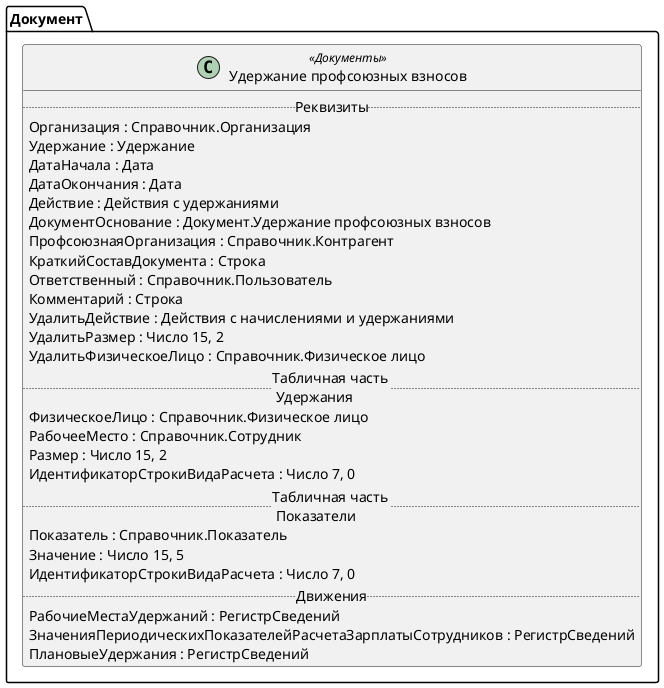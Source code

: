 ﻿@startuml УдержаниеПрофсоюзныхВзносов
'!include templates.wsd
'..\include templates.wsd
class Документ.УдержаниеПрофсоюзныхВзносов as "Удержание профсоюзных взносов" <<Документы>>
{
..Реквизиты..
Организация : Справочник.Организация
Удержание : Удержание
ДатаНачала : Дата
ДатаОкончания : Дата
Действие : Действия с удержаниями
ДокументОснование : Документ.Удержание профсоюзных взносов
ПрофсоюзнаяОрганизация : Справочник.Контрагент
КраткийСоставДокумента : Строка
Ответственный : Справочник.Пользователь
Комментарий : Строка
УдалитьДействие : Действия с начислениями и удержаниями
УдалитьРазмер : Число 15, 2
УдалитьФизическоеЛицо : Справочник.Физическое лицо
..Табличная часть \n Удержания..
ФизическоеЛицо : Справочник.Физическое лицо
РабочееМесто : Справочник.Сотрудник
Размер : Число 15, 2
ИдентификаторСтрокиВидаРасчета : Число 7, 0
..Табличная часть \n Показатели..
Показатель : Справочник.Показатель
Значение : Число 15, 5
ИдентификаторСтрокиВидаРасчета : Число 7, 0
..Движения..
РабочиеМестаУдержаний : РегистрСведений
ЗначенияПериодическихПоказателейРасчетаЗарплатыСотрудников : РегистрСведений
ПлановыеУдержания : РегистрСведений
}
@enduml
